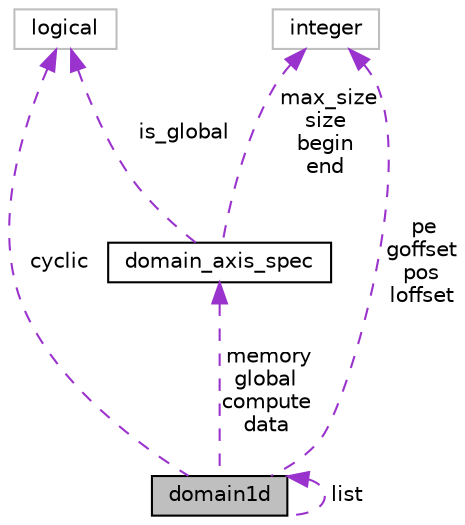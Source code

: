 digraph "domain1d"
{
 // INTERACTIVE_SVG=YES
 // LATEX_PDF_SIZE
  edge [fontname="Helvetica",fontsize="10",labelfontname="Helvetica",labelfontsize="10"];
  node [fontname="Helvetica",fontsize="10",shape=record];
  Node1 [label="domain1d",height=0.2,width=0.4,color="black", fillcolor="grey75", style="filled", fontcolor="black",tooltip="One dimensional domain used to manage shared data access between pes."];
  Node2 -> Node1 [dir="back",color="darkorchid3",fontsize="10",style="dashed",label=" cyclic" ,fontname="Helvetica"];
  Node2 [label="logical",height=0.2,width=0.4,color="grey75", fillcolor="white", style="filled",tooltip=" "];
  Node1 -> Node1 [dir="back",color="darkorchid3",fontsize="10",style="dashed",label=" list" ,fontname="Helvetica"];
  Node3 -> Node1 [dir="back",color="darkorchid3",fontsize="10",style="dashed",label=" memory\nglobal\ncompute\ndata" ,fontname="Helvetica"];
  Node3 [label="domain_axis_spec",height=0.2,width=0.4,color="black", fillcolor="white", style="filled",URL="$structmpp__domains__mod_1_1domain__axis__spec.html",tooltip="Used to specify index limits along an axis of a domain."];
  Node2 -> Node3 [dir="back",color="darkorchid3",fontsize="10",style="dashed",label=" is_global" ,fontname="Helvetica"];
  Node4 -> Node3 [dir="back",color="darkorchid3",fontsize="10",style="dashed",label=" max_size\nsize\nbegin\nend" ,fontname="Helvetica"];
  Node4 [label="integer",height=0.2,width=0.4,color="grey75", fillcolor="white", style="filled",tooltip=" "];
  Node4 -> Node1 [dir="back",color="darkorchid3",fontsize="10",style="dashed",label=" pe\ngoffset\npos\nloffset" ,fontname="Helvetica"];
}
